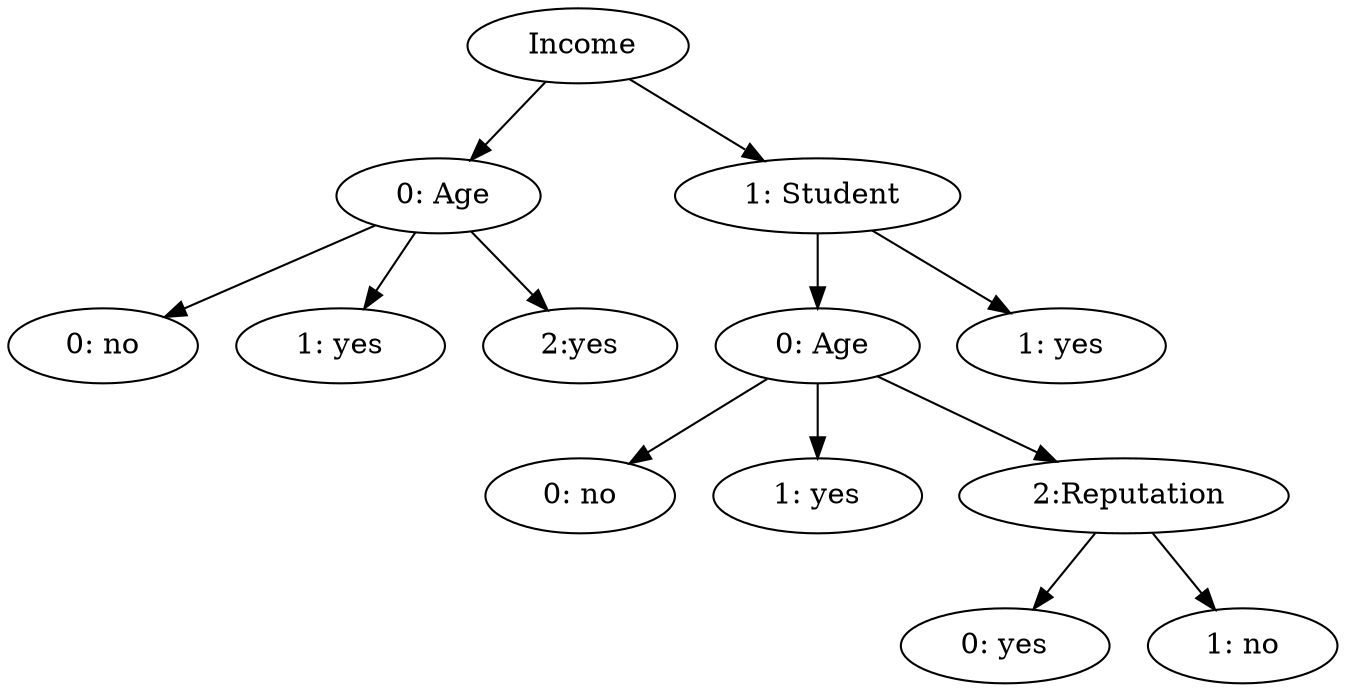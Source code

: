 digraph G {
2 [label="  Income "]
3 [label="  0: Age "]
2  ->  3
2 [label="  Income "]
7 [label="  1: Student "]
2  ->  7
3 [label="  0: Age "]
4 [label="  0: no  "]
3  ->  4
3 [label="  0: Age "]
5 [label="  1: yes  "]
3  ->  5
3 [label="  0: Age "]
6 [label="  2:yes  "]
3  ->  6
7 [label="  1: Student "]
8 [label="  0: Age "]
7  ->  8
7 [label="  1: Student "]
14 [label="  1: yes  "]
7  ->  14
8 [label="  0: Age "]
9 [label="  0: no  "]
8  ->  9
8 [label="  0: Age "]
10 [label="  1: yes  "]
8  ->  10
8 [label="  0: Age "]
11 [label="  2:Reputation "]
8  ->  11
11 [label="  2:Reputation "]
12 [label="  0: yes  "]
11  ->  12
11 [label="  2:Reputation "]
13 [label="  1: no  "]
11  ->  13
}
digraph G {
2 [label="  Income "]
3 [label="  0: Age "]
2  ->  3
2 [label="  Income "]
7 [label="  1: Student "]
2  ->  7
3 [label="  0: Age "]
4 [label="  0: no  "]
3  ->  4
3 [label="  0: Age "]
5 [label="  1: yes  "]
3  ->  5
3 [label="  0: Age "]
6 [label="  2:yes  "]
3  ->  6
7 [label="  1: Student "]
8 [label="  0: Age "]
7  ->  8
7 [label="  1: Student "]
14 [label="  1: yes  "]
7  ->  14
8 [label="  0: Age "]
9 [label="  0: no  "]
8  ->  9
8 [label="  0: Age "]
10 [label="  1: yes  "]
8  ->  10
8 [label="  0: Age "]
11 [label="  2:Reputation "]
8  ->  11
11 [label="  2:Reputation "]
12 [label="  0: yes  "]
11  ->  12
11 [label="  2:Reputation "]
13 [label="  1: no  "]
11  ->  13
}
digraph G {
2 [label="  Income "]
3 [label="  0: Age "]
2  ->  3
2 [label="  Income "]
7 [label="  1: Student "]
2  ->  7
3 [label="  0: Age "]
4 [label="  0: no  "]
3  ->  4
3 [label="  0: Age "]
5 [label="  1: yes  "]
3  ->  5
3 [label="  0: Age "]
6 [label="  2:yes  "]
3  ->  6
7 [label="  1: Student "]
8 [label="  0: Age "]
7  ->  8
7 [label="  1: Student "]
14 [label="  1: yes  "]
7  ->  14
8 [label="  0: Age "]
9 [label="  0: no  "]
8  ->  9
8 [label="  0: Age "]
10 [label="  1: yes  "]
8  ->  10
8 [label="  0: Age "]
11 [label="  2:Reputation "]
8  ->  11
11 [label="  2:Reputation "]
12 [label="  0: yes  "]
11  ->  12
11 [label="  2:Reputation "]
13 [label="  1: no  "]
11  ->  13
}
digraph G {
2 [label="  Income "]
3 [label="  0: Age "]
2  ->  3
2 [label="  Income "]
7 [label="  1: Student "]
2  ->  7
3 [label="  0: Age "]
4 [label="  0: no  "]
3  ->  4
3 [label="  0: Age "]
5 [label="  1: yes  "]
3  ->  5
3 [label="  0: Age "]
6 [label="  2:yes  "]
3  ->  6
7 [label="  1: Student "]
8 [label="  0: Age "]
7  ->  8
7 [label="  1: Student "]
14 [label="  1: yes  "]
7  ->  14
8 [label="  0: Age "]
9 [label="  0: no  "]
8  ->  9
8 [label="  0: Age "]
10 [label="  1: yes  "]
8  ->  10
8 [label="  0: Age "]
11 [label="  2:Reputation "]
8  ->  11
11 [label="  2:Reputation "]
12 [label="  0: yes  "]
11  ->  12
11 [label="  2:Reputation "]
13 [label="  1: no  "]
11  ->  13
}
digraph G {
2 [label="  Income "]
3 [label="  0: Age "]
2  ->  3
2 [label="  Income "]
7 [label="  1: Student "]
2  ->  7
3 [label="  0: Age "]
4 [label="  0: no  "]
3  ->  4
3 [label="  0: Age "]
5 [label="  1: yes  "]
3  ->  5
3 [label="  0: Age "]
6 [label="  2:yes  "]
3  ->  6
7 [label="  1: Student "]
8 [label="  0: Age "]
7  ->  8
7 [label="  1: Student "]
14 [label="  1: yes  "]
7  ->  14
8 [label="  0: Age "]
9 [label="  0: no  "]
8  ->  9
8 [label="  0: Age "]
10 [label="  1: yes  "]
8  ->  10
8 [label="  0: Age "]
11 [label="  2:Reputation "]
8  ->  11
11 [label="  2:Reputation "]
12 [label="  0: yes  "]
11  ->  12
11 [label="  2:Reputation "]
13 [label="  1: no  "]
11  ->  13
}
digraph G {
2 [label="  Income "]
3 [label="  0: Age "]
2  ->  3
2 [label="  Income "]
7 [label="  1: Student "]
2  ->  7
3 [label="  0: Age "]
4 [label="  0: no  "]
3  ->  4
3 [label="  0: Age "]
5 [label="  1: yes  "]
3  ->  5
3 [label="  0: Age "]
6 [label="  2:yes  "]
3  ->  6
7 [label="  1: Student "]
8 [label="  0: Age "]
7  ->  8
7 [label="  1: Student "]
14 [label="  1: yes  "]
7  ->  14
8 [label="  0: Age "]
9 [label="  0: no  "]
8  ->  9
8 [label="  0: Age "]
10 [label="  1: yes  "]
8  ->  10
8 [label="  0: Age "]
11 [label="  2:Reputation "]
8  ->  11
11 [label="  2:Reputation "]
12 [label="  0: yes  "]
11  ->  12
11 [label="  2:Reputation "]
13 [label="  1: no  "]
11  ->  13
}
digraph G {
2 [label="  Income "]
3 [label="  0: Age "]
2  ->  3
2 [label="  Income "]
7 [label="  1: Student "]
2  ->  7
3 [label="  0: Age "]
4 [label="  0: no  "]
3  ->  4
3 [label="  0: Age "]
5 [label="  1: yes  "]
3  ->  5
3 [label="  0: Age "]
6 [label="  2:yes  "]
3  ->  6
7 [label="  1: Student "]
8 [label="  0: Age "]
7  ->  8
7 [label="  1: Student "]
14 [label="  1: yes  "]
7  ->  14
8 [label="  0: Age "]
9 [label="  0: no  "]
8  ->  9
8 [label="  0: Age "]
10 [label="  1: yes  "]
8  ->  10
8 [label="  0: Age "]
11 [label="  2:Reputation "]
8  ->  11
11 [label="  2:Reputation "]
12 [label="  0: yes  "]
11  ->  12
11 [label="  2:Reputation "]
13 [label="  1: no  "]
11  ->  13
}
digraph G {
2 [label="  Income "]
3 [label="  0: Age "]
2  ->  3
2 [label="  Income "]
7 [label="  1: Student "]
2  ->  7
3 [label="  0: Age "]
4 [label="  0: no  "]
3  ->  4
3 [label="  0: Age "]
5 [label="  1: yes  "]
3  ->  5
3 [label="  0: Age "]
6 [label="  2:yes  "]
3  ->  6
7 [label="  1: Student "]
8 [label="  0: Age "]
7  ->  8
7 [label="  1: Student "]
14 [label="  1: yes  "]
7  ->  14
8 [label="  0: Age "]
9 [label="  0: no  "]
8  ->  9
8 [label="  0: Age "]
10 [label="  1: yes  "]
8  ->  10
8 [label="  0: Age "]
11 [label="  2:Reputation "]
8  ->  11
11 [label="  2:Reputation "]
12 [label="  0: yes  "]
11  ->  12
11 [label="  2:Reputation "]
13 [label="  1: no  "]
11  ->  13
}
digraph G {
2 [label="  Income "]
3 [label="  0: Age "]
2  ->  3
2 [label="  Income "]
7 [label="  1: Student "]
2  ->  7
3 [label="  0: Age "]
4 [label="  0: no  "]
3  ->  4
3 [label="  0: Age "]
5 [label="  1: yes  "]
3  ->  5
3 [label="  0: Age "]
6 [label="  2:yes  "]
3  ->  6
7 [label="  1: Student "]
8 [label="  0: Age "]
7  ->  8
7 [label="  1: Student "]
14 [label="  1: yes  "]
7  ->  14
8 [label="  0: Age "]
9 [label="  0: no  "]
8  ->  9
8 [label="  0: Age "]
10 [label="  1: yes  "]
8  ->  10
8 [label="  0: Age "]
11 [label="  2:Reputation "]
8  ->  11
11 [label="  2:Reputation "]
12 [label="  0: yes  "]
11  ->  12
11 [label="  2:Reputation "]
13 [label="  1: no  "]
11  ->  13
}
digraph G {
2 [label="  Income "]
3 [label="  0: Age "]
2  ->  3
2 [label="  Income "]
7 [label="  1: Student "]
2  ->  7
3 [label="  0: Age "]
4 [label="  0: no  "]
3  ->  4
3 [label="  0: Age "]
5 [label="  1: yes  "]
3  ->  5
3 [label="  0: Age "]
6 [label="  2:yes  "]
3  ->  6
7 [label="  1: Student "]
8 [label="  0: Age "]
7  ->  8
7 [label="  1: Student "]
14 [label="  1: yes  "]
7  ->  14
8 [label="  0: Age "]
9 [label="  0: no  "]
8  ->  9
8 [label="  0: Age "]
10 [label="  1: yes  "]
8  ->  10
8 [label="  0: Age "]
11 [label="  2:Reputation "]
8  ->  11
11 [label="  2:Reputation "]
12 [label="  0: yes  "]
11  ->  12
11 [label="  2:Reputation "]
13 [label="  1: no  "]
11  ->  13
}
digraph G {
2 [label="  Income "]
3 [label="  0: Age "]
2  ->  3
2 [label="  Income "]
7 [label="  1: Student "]
2  ->  7
3 [label="  0: Age "]
4 [label="  0: no  "]
3  ->  4
3 [label="  0: Age "]
5 [label="  1: yes  "]
3  ->  5
3 [label="  0: Age "]
6 [label="  2:yes  "]
3  ->  6
7 [label="  1: Student "]
8 [label="  0: Age "]
7  ->  8
7 [label="  1: Student "]
14 [label="  1: yes  "]
7  ->  14
8 [label="  0: Age "]
9 [label="  0: no  "]
8  ->  9
8 [label="  0: Age "]
10 [label="  1: yes  "]
8  ->  10
8 [label="  0: Age "]
11 [label="  2:Reputation "]
8  ->  11
11 [label="  2:Reputation "]
12 [label="  0: yes  "]
11  ->  12
11 [label="  2:Reputation "]
13 [label="  1: no  "]
11  ->  13
}
digraph G {
2 [label="  Income "]
3 [label="  0: Age "]
2  ->  3
2 [label="  Income "]
7 [label="  1: Student "]
2  ->  7
3 [label="  0: Age "]
4 [label="  0: no  "]
3  ->  4
3 [label="  0: Age "]
5 [label="  1: yes  "]
3  ->  5
3 [label="  0: Age "]
6 [label="  2:yes  "]
3  ->  6
7 [label="  1: Student "]
8 [label="  0: Age "]
7  ->  8
7 [label="  1: Student "]
14 [label="  1: yes  "]
7  ->  14
8 [label="  0: Age "]
9 [label="  0: no  "]
8  ->  9
8 [label="  0: Age "]
10 [label="  1: yes  "]
8  ->  10
8 [label="  0: Age "]
11 [label="  2:Reputation "]
8  ->  11
11 [label="  2:Reputation "]
12 [label="  0: yes  "]
11  ->  12
11 [label="  2:Reputation "]
13 [label="  1: no  "]
11  ->  13
}
digraph G {
2 [label="  Income "]
3 [label="  0: Age "]
2  ->  3
2 [label="  Income "]
7 [label="  1: Student "]
2  ->  7
3 [label="  0: Age "]
4 [label="  0: no  "]
3  ->  4
3 [label="  0: Age "]
5 [label="  1: yes  "]
3  ->  5
3 [label="  0: Age "]
6 [label="  2:yes  "]
3  ->  6
7 [label="  1: Student "]
8 [label="  0: Age "]
7  ->  8
7 [label="  1: Student "]
14 [label="  1: yes  "]
7  ->  14
8 [label="  0: Age "]
9 [label="  0: no  "]
8  ->  9
8 [label="  0: Age "]
10 [label="  1: yes  "]
8  ->  10
8 [label="  0: Age "]
11 [label="  2:Reputation "]
8  ->  11
11 [label="  2:Reputation "]
12 [label="  0: yes  "]
11  ->  12
11 [label="  2:Reputation "]
13 [label="  1: no  "]
11  ->  13
}
digraph G {
2 [label="  Income "]
3 [label="  0: Age "]
2  ->  3
2 [label="  Income "]
7 [label="  1: Student "]
2  ->  7
3 [label="  0: Age "]
4 [label="  0: no  "]
3  ->  4
3 [label="  0: Age "]
5 [label="  1: yes  "]
3  ->  5
3 [label="  0: Age "]
6 [label="  2:yes  "]
3  ->  6
7 [label="  1: Student "]
8 [label="  0: Age "]
7  ->  8
7 [label="  1: Student "]
14 [label="  1: yes  "]
7  ->  14
8 [label="  0: Age "]
9 [label="  0: no  "]
8  ->  9
8 [label="  0: Age "]
10 [label="  1: yes  "]
8  ->  10
8 [label="  0: Age "]
11 [label="  2:Reputation "]
8  ->  11
11 [label="  2:Reputation "]
12 [label="  0: yes  "]
11  ->  12
11 [label="  2:Reputation "]
13 [label="  1: no  "]
11  ->  13
}
digraph G {
2 [label="  Income "]
3 [label="  0: Age "]
2  ->  3
2 [label="  Income "]
7 [label="  1: Student "]
2  ->  7
3 [label="  0: Age "]
4 [label="  0: no  "]
3  ->  4
3 [label="  0: Age "]
5 [label="  1: yes  "]
3  ->  5
3 [label="  0: Age "]
6 [label="  2:yes  "]
3  ->  6
7 [label="  1: Student "]
8 [label="  0: Age "]
7  ->  8
7 [label="  1: Student "]
14 [label="  1: yes  "]
7  ->  14
8 [label="  0: Age "]
9 [label="  0: no  "]
8  ->  9
8 [label="  0: Age "]
10 [label="  1: yes  "]
8  ->  10
8 [label="  0: Age "]
11 [label="  2:Reputation "]
8  ->  11
11 [label="  2:Reputation "]
12 [label="  0: yes  "]
11  ->  12
11 [label="  2:Reputation "]
13 [label="  1: no  "]
11  ->  13
}
digraph G {
2 [label="  Income "]
3 [label="  0: Age "]
2  ->  3
2 [label="  Income "]
7 [label="  1: Student "]
2  ->  7
3 [label="  0: Age "]
4 [label="  0: no  "]
3  ->  4
3 [label="  0: Age "]
5 [label="  1: yes  "]
3  ->  5
3 [label="  0: Age "]
6 [label="  2:yes  "]
3  ->  6
7 [label="  1: Student "]
8 [label="  0: Age "]
7  ->  8
7 [label="  1: Student "]
14 [label="  1: yes  "]
7  ->  14
8 [label="  0: Age "]
9 [label="  0: no  "]
8  ->  9
8 [label="  0: Age "]
10 [label="  1: yes  "]
8  ->  10
8 [label="  0: Age "]
11 [label="  2:Reputation "]
8  ->  11
11 [label="  2:Reputation "]
12 [label="  0: yes  "]
11  ->  12
11 [label="  2:Reputation "]
13 [label="  1: no  "]
11  ->  13
}
digraph G {
2 [label="  Income "]
3 [label="  0: Age "]
2  ->  3
2 [label="  Income "]
7 [label="  1: Student "]
2  ->  7
3 [label="  0: Age "]
4 [label="  0: no  "]
3  ->  4
3 [label="  0: Age "]
5 [label="  1: yes  "]
3  ->  5
3 [label="  0: Age "]
6 [label="  2:yes  "]
3  ->  6
7 [label="  1: Student "]
8 [label="  0: Age "]
7  ->  8
7 [label="  1: Student "]
14 [label="  1: yes  "]
7  ->  14
8 [label="  0: Age "]
9 [label="  0: no  "]
8  ->  9
8 [label="  0: Age "]
10 [label="  1: yes  "]
8  ->  10
8 [label="  0: Age "]
11 [label="  2:Reputation "]
8  ->  11
11 [label="  2:Reputation "]
12 [label="  0: yes  "]
11  ->  12
11 [label="  2:Reputation "]
13 [label="  1: no  "]
11  ->  13
}
digraph G {
2 [label="  Income "]
3 [label="  0: Age "]
2  ->  3
2 [label="  Income "]
7 [label="  1: Student "]
2  ->  7
3 [label="  0: Age "]
4 [label="  0: no  "]
3  ->  4
3 [label="  0: Age "]
5 [label="  1: yes  "]
3  ->  5
3 [label="  0: Age "]
6 [label="  2:yes  "]
3  ->  6
7 [label="  1: Student "]
8 [label="  0: Age "]
7  ->  8
7 [label="  1: Student "]
14 [label="  1: yes  "]
7  ->  14
8 [label="  0: Age "]
9 [label="  0: no  "]
8  ->  9
8 [label="  0: Age "]
10 [label="  1: yes  "]
8  ->  10
8 [label="  0: Age "]
11 [label="  2:Reputation "]
8  ->  11
11 [label="  2:Reputation "]
12 [label="  0: yes  "]
11  ->  12
11 [label="  2:Reputation "]
13 [label="  1: no  "]
11  ->  13
}
